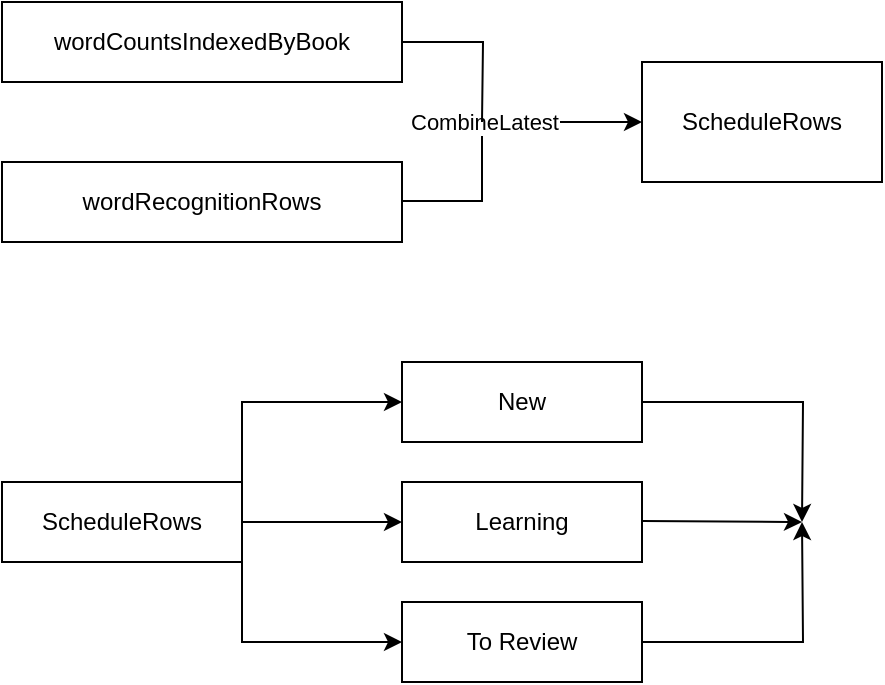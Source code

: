 <mxfile version="13.6.6" type="github">
  <diagram id="n06QLT6KtH-8OvmOP-pB" name="Page-1">
    <mxGraphModel dx="786" dy="513" grid="1" gridSize="10" guides="1" tooltips="1" connect="1" arrows="1" fold="1" page="1" pageScale="1" pageWidth="850" pageHeight="1100" math="0" shadow="0">
      <root>
        <mxCell id="0" />
        <mxCell id="1" parent="0" />
        <mxCell id="7POukA9Tj0k0h98oscjg-1" value="wordCountsIndexedByBook" style="rounded=0;whiteSpace=wrap;html=1;" vertex="1" parent="1">
          <mxGeometry x="40" y="40" width="200" height="40" as="geometry" />
        </mxCell>
        <mxCell id="7POukA9Tj0k0h98oscjg-2" value="wordRecognitionRows" style="rounded=0;whiteSpace=wrap;html=1;" vertex="1" parent="1">
          <mxGeometry x="40" y="120" width="200" height="40" as="geometry" />
        </mxCell>
        <mxCell id="7POukA9Tj0k0h98oscjg-5" value="CombineLatest" style="endArrow=classic;html=1;rounded=0;edgeStyle=orthogonalEdgeStyle;endFill=1;" edge="1" parent="1">
          <mxGeometry width="50" height="50" relative="1" as="geometry">
            <mxPoint x="240" y="139.5" as="sourcePoint" />
            <mxPoint x="360" y="100" as="targetPoint" />
            <Array as="points">
              <mxPoint x="280" y="140" />
              <mxPoint x="280" y="100" />
            </Array>
          </mxGeometry>
        </mxCell>
        <mxCell id="7POukA9Tj0k0h98oscjg-6" value="" style="endArrow=none;html=1;strokeColor=#000000;edgeStyle=orthogonalEdgeStyle;rounded=0;" edge="1" parent="1" source="7POukA9Tj0k0h98oscjg-1">
          <mxGeometry width="50" height="50" relative="1" as="geometry">
            <mxPoint x="240" y="110" as="sourcePoint" />
            <mxPoint x="280" y="100" as="targetPoint" />
          </mxGeometry>
        </mxCell>
        <mxCell id="7POukA9Tj0k0h98oscjg-7" value="ScheduleRows" style="rounded=0;whiteSpace=wrap;html=1;" vertex="1" parent="1">
          <mxGeometry x="360" y="70" width="120" height="60" as="geometry" />
        </mxCell>
        <mxCell id="7POukA9Tj0k0h98oscjg-9" value="ScheduleRows" style="rounded=0;whiteSpace=wrap;html=1;" vertex="1" parent="1">
          <mxGeometry x="40" y="280" width="120" height="40" as="geometry" />
        </mxCell>
        <mxCell id="7POukA9Tj0k0h98oscjg-10" value="" style="endArrow=classic;html=1;strokeColor=#000000;edgeStyle=orthogonalEdgeStyle;exitX=1;exitY=0.5;exitDx=0;exitDy=0;rounded=0;" edge="1" parent="1" source="7POukA9Tj0k0h98oscjg-9">
          <mxGeometry width="50" height="50" relative="1" as="geometry">
            <mxPoint x="160" y="350" as="sourcePoint" />
            <mxPoint x="240" y="240" as="targetPoint" />
            <Array as="points">
              <mxPoint x="160" y="240" />
              <mxPoint x="240" y="240" />
            </Array>
          </mxGeometry>
        </mxCell>
        <mxCell id="7POukA9Tj0k0h98oscjg-12" value="" style="endArrow=classic;html=1;strokeColor=#000000;" edge="1" parent="1" source="7POukA9Tj0k0h98oscjg-9">
          <mxGeometry width="50" height="50" relative="1" as="geometry">
            <mxPoint x="160" y="350" as="sourcePoint" />
            <mxPoint x="240" y="300" as="targetPoint" />
          </mxGeometry>
        </mxCell>
        <mxCell id="7POukA9Tj0k0h98oscjg-13" value="" style="endArrow=classic;html=1;strokeColor=#000000;edgeStyle=orthogonalEdgeStyle;rounded=0;" edge="1" parent="1">
          <mxGeometry width="50" height="50" relative="1" as="geometry">
            <mxPoint x="160" y="300" as="sourcePoint" />
            <mxPoint x="240" y="360" as="targetPoint" />
            <Array as="points">
              <mxPoint x="160" y="360" />
              <mxPoint x="240" y="360" />
            </Array>
          </mxGeometry>
        </mxCell>
        <mxCell id="7POukA9Tj0k0h98oscjg-14" value="New" style="rounded=0;whiteSpace=wrap;html=1;" vertex="1" parent="1">
          <mxGeometry x="240" y="220" width="120" height="40" as="geometry" />
        </mxCell>
        <mxCell id="7POukA9Tj0k0h98oscjg-15" value="Learning" style="rounded=0;whiteSpace=wrap;html=1;" vertex="1" parent="1">
          <mxGeometry x="240" y="280" width="120" height="40" as="geometry" />
        </mxCell>
        <mxCell id="7POukA9Tj0k0h98oscjg-16" value="To Review" style="rounded=0;whiteSpace=wrap;html=1;" vertex="1" parent="1">
          <mxGeometry x="240" y="340" width="120" height="40" as="geometry" />
        </mxCell>
        <mxCell id="7POukA9Tj0k0h98oscjg-17" value="" style="endArrow=classic;html=1;strokeColor=#000000;exitX=1;exitY=0.5;exitDx=0;exitDy=0;edgeStyle=orthogonalEdgeStyle;entryX=0;entryY=0.5;entryDx=0;entryDy=0;rounded=0;" edge="1" parent="1" source="7POukA9Tj0k0h98oscjg-14">
          <mxGeometry width="50" height="50" relative="1" as="geometry">
            <mxPoint x="360" y="290" as="sourcePoint" />
            <mxPoint x="440" y="300" as="targetPoint" />
          </mxGeometry>
        </mxCell>
        <mxCell id="7POukA9Tj0k0h98oscjg-18" value="" style="endArrow=classic;html=1;strokeColor=#000000;exitX=1;exitY=0.5;exitDx=0;exitDy=0;entryX=0;entryY=0.5;entryDx=0;entryDy=0;" edge="1" parent="1">
          <mxGeometry width="50" height="50" relative="1" as="geometry">
            <mxPoint x="360" y="299.5" as="sourcePoint" />
            <mxPoint x="440" y="300" as="targetPoint" />
          </mxGeometry>
        </mxCell>
        <mxCell id="7POukA9Tj0k0h98oscjg-21" value="" style="endArrow=classic;html=1;strokeColor=#000000;exitX=1;exitY=0.5;exitDx=0;exitDy=0;edgeStyle=orthogonalEdgeStyle;entryX=0;entryY=0.5;entryDx=0;entryDy=0;rounded=0;" edge="1" parent="1" source="7POukA9Tj0k0h98oscjg-16">
          <mxGeometry width="50" height="50" relative="1" as="geometry">
            <mxPoint x="360" y="410" as="sourcePoint" />
            <mxPoint x="440" y="300" as="targetPoint" />
          </mxGeometry>
        </mxCell>
      </root>
    </mxGraphModel>
  </diagram>
</mxfile>
